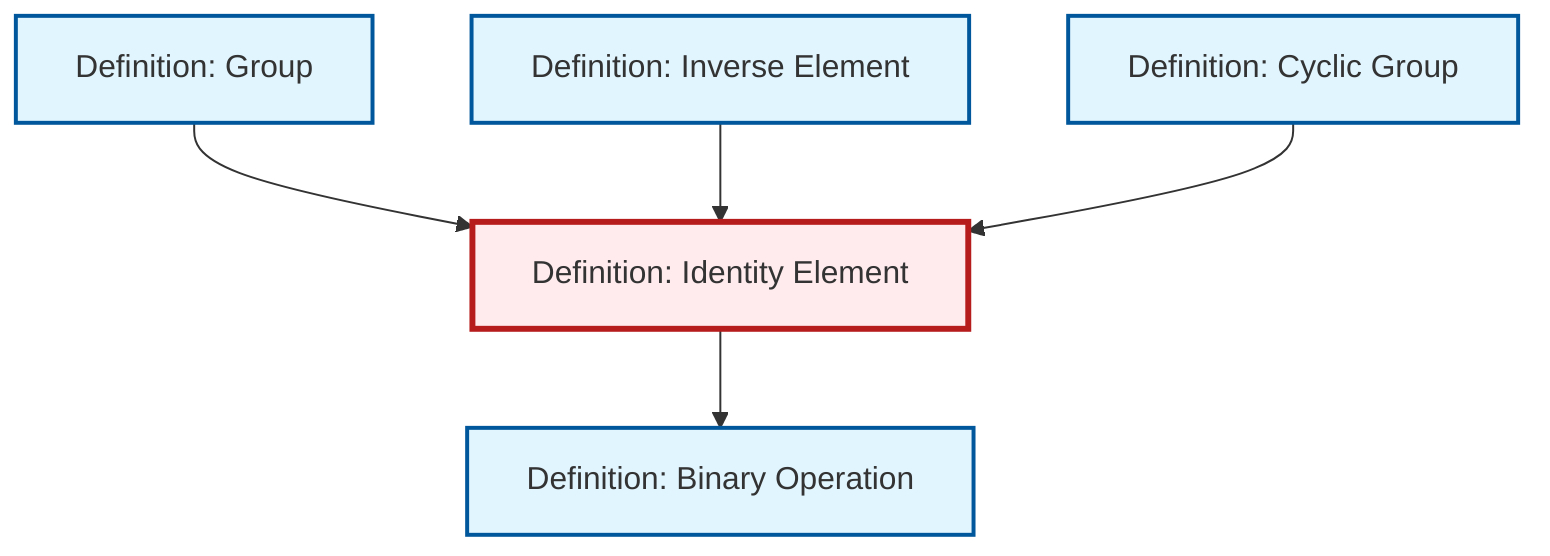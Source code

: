 graph TD
    classDef definition fill:#e1f5fe,stroke:#01579b,stroke-width:2px
    classDef theorem fill:#f3e5f5,stroke:#4a148c,stroke-width:2px
    classDef axiom fill:#fff3e0,stroke:#e65100,stroke-width:2px
    classDef example fill:#e8f5e9,stroke:#1b5e20,stroke-width:2px
    classDef current fill:#ffebee,stroke:#b71c1c,stroke-width:3px
    def-identity-element["Definition: Identity Element"]:::definition
    def-cyclic-group["Definition: Cyclic Group"]:::definition
    def-inverse-element["Definition: Inverse Element"]:::definition
    def-binary-operation["Definition: Binary Operation"]:::definition
    def-group["Definition: Group"]:::definition
    def-identity-element --> def-binary-operation
    def-group --> def-identity-element
    def-inverse-element --> def-identity-element
    def-cyclic-group --> def-identity-element
    class def-identity-element current